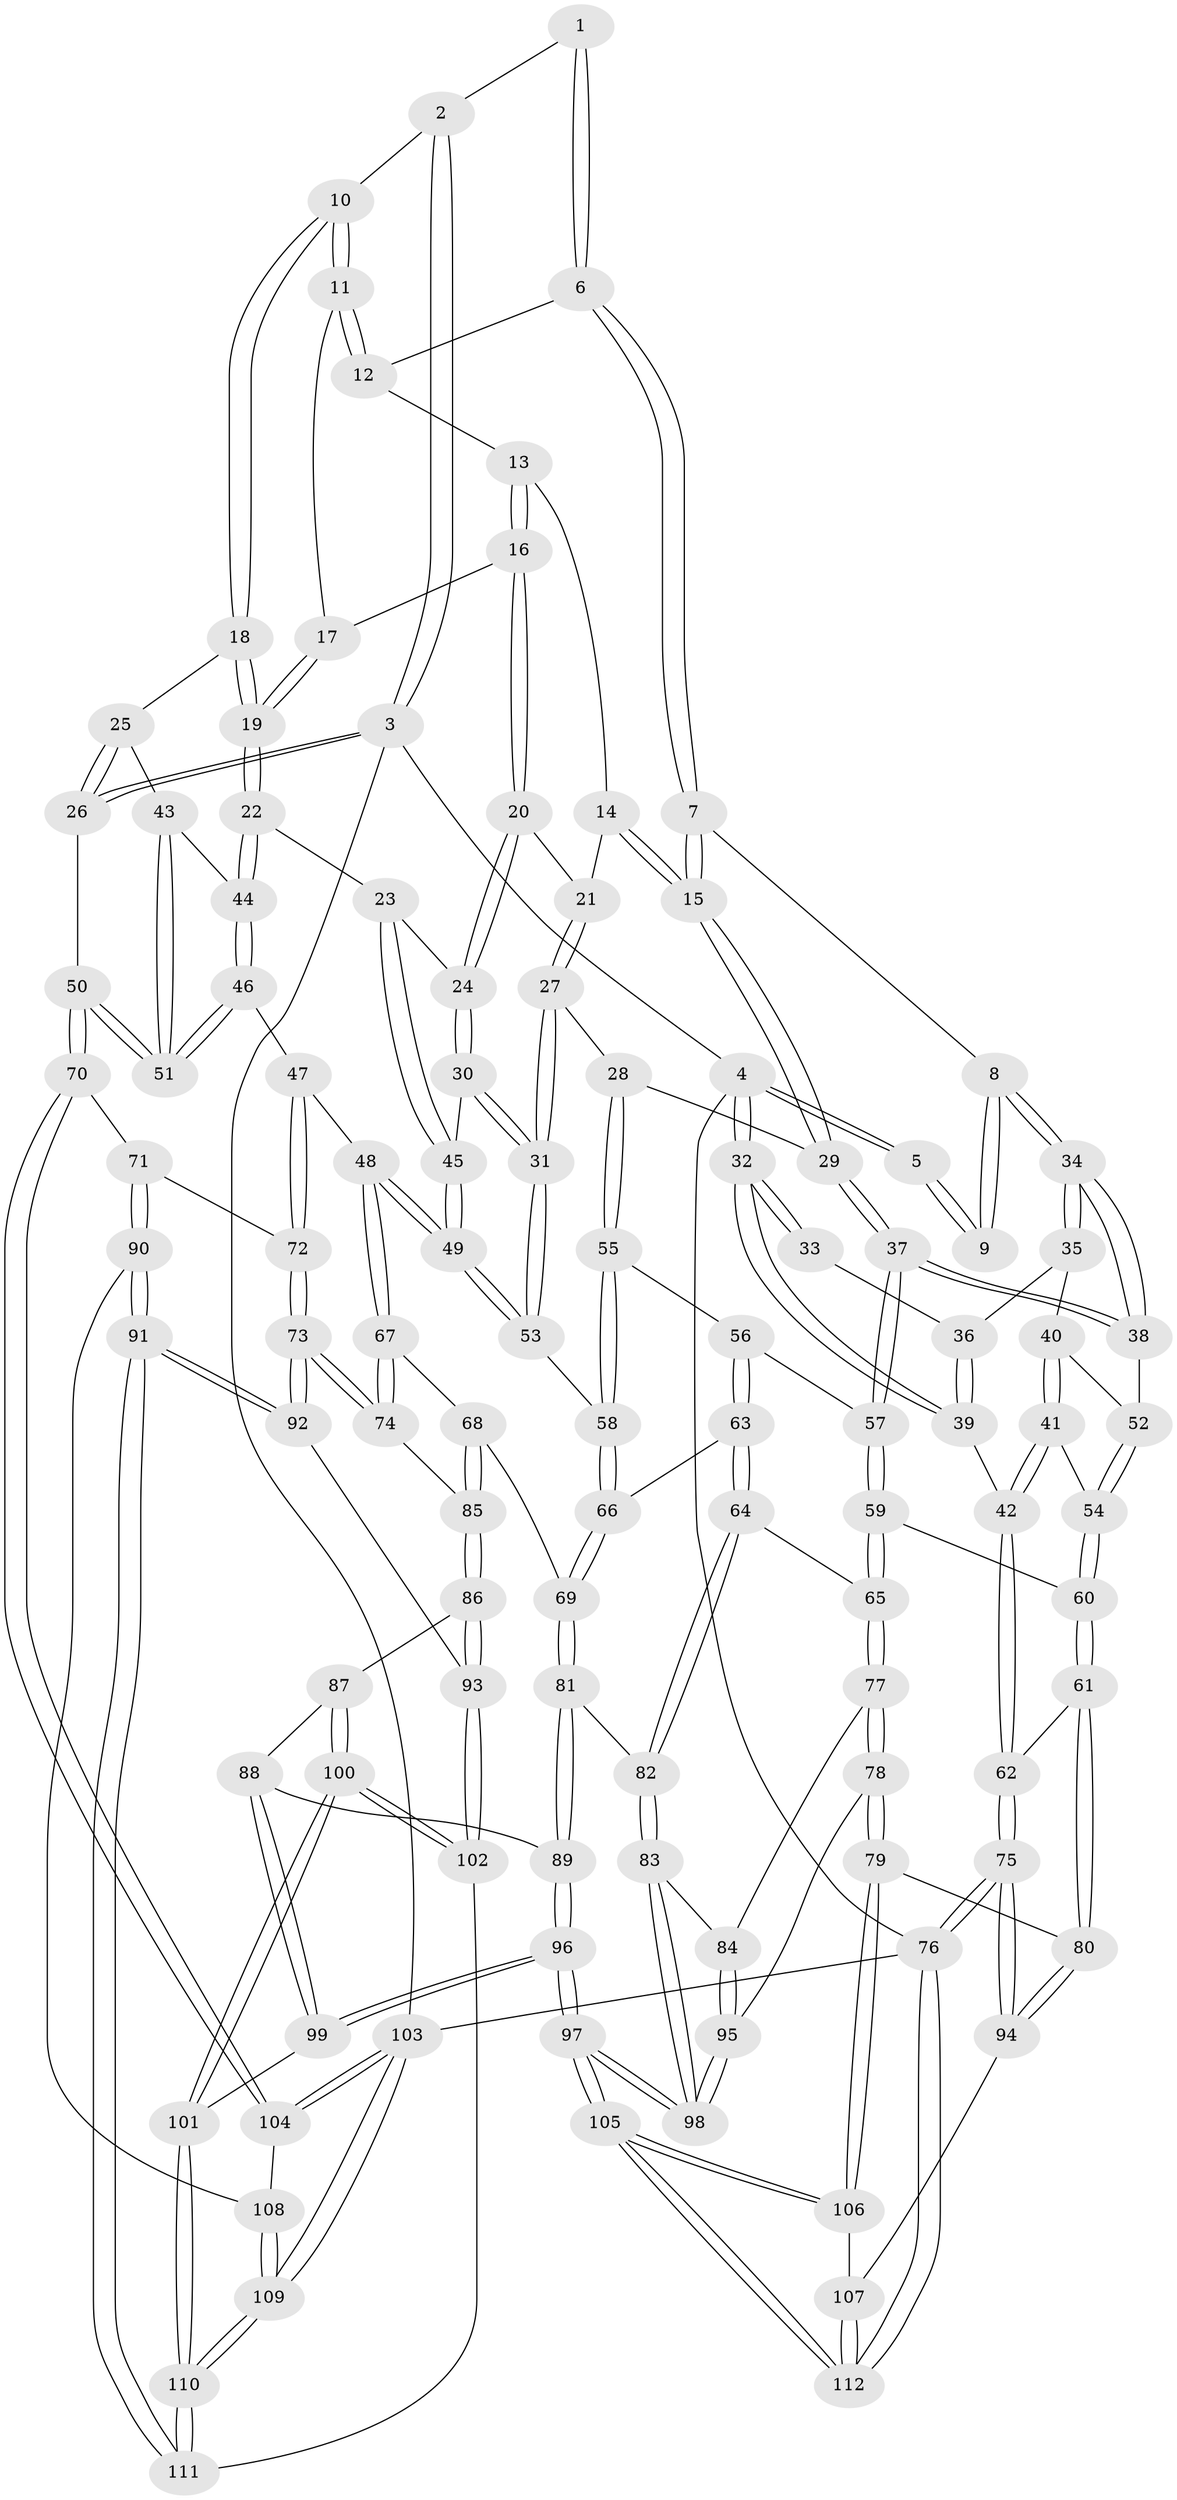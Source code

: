 // coarse degree distribution, {3: 0.1076923076923077, 4: 0.4461538461538462, 7: 0.015384615384615385, 6: 0.1076923076923077, 5: 0.3076923076923077, 2: 0.015384615384615385}
// Generated by graph-tools (version 1.1) at 2025/42/03/06/25 10:42:28]
// undirected, 112 vertices, 277 edges
graph export_dot {
graph [start="1"]
  node [color=gray90,style=filled];
  1 [pos="+0.50708416119924+0"];
  2 [pos="+0.7592833287427666+0"];
  3 [pos="+1+0"];
  4 [pos="+0+0"];
  5 [pos="+0.15866252127393657+0"];
  6 [pos="+0.5017450555397551+0"];
  7 [pos="+0.3555924050055737+0.15221480405593388"];
  8 [pos="+0.27573550453843576+0.18633856454032835"];
  9 [pos="+0.2040112301326588+0.16183023375679992"];
  10 [pos="+0.8489249670334803+0.1165704530183937"];
  11 [pos="+0.7533553187990557+0.13490157860716293"];
  12 [pos="+0.5512959941217351+0.0279024211982576"];
  13 [pos="+0.5674298067463311+0.09234560700061532"];
  14 [pos="+0.564630309068775+0.1856263451185939"];
  15 [pos="+0.4856565927603969+0.2921622107003364"];
  16 [pos="+0.6866501471147884+0.20095097028598305"];
  17 [pos="+0.6967752050373017+0.1952550013107808"];
  18 [pos="+0.9258953336046973+0.18757525775188558"];
  19 [pos="+0.8260617272701043+0.2954782830498205"];
  20 [pos="+0.6736438816838954+0.22874747466498008"];
  21 [pos="+0.6250148258176682+0.24060329603616448"];
  22 [pos="+0.8193770610614803+0.3051794494516869"];
  23 [pos="+0.8056583883797768+0.31303290809648915"];
  24 [pos="+0.7123239648583546+0.30317588602765183"];
  25 [pos="+0.9792083853346096+0.19117447740418425"];
  26 [pos="+1+0.1288284560867357"];
  27 [pos="+0.571543176410483+0.3772423397111969"];
  28 [pos="+0.5554182763713721+0.37649950475626737"];
  29 [pos="+0.4959770136438168+0.3360043095352583"];
  30 [pos="+0.6138128653860604+0.37165209134834876"];
  31 [pos="+0.587399063070534+0.3831422663532993"];
  32 [pos="+0+0"];
  33 [pos="+0.19346830477356686+0.16433720152110665"];
  34 [pos="+0.28253901983488006+0.36650680592540547"];
  35 [pos="+0.14428874793686555+0.3243293446007661"];
  36 [pos="+0.0644978755043565+0.23110419723164208"];
  37 [pos="+0.3095634582700963+0.4166914186108061"];
  38 [pos="+0.2907444554275252+0.3961010368906529"];
  39 [pos="+0+0.2901771642606039"];
  40 [pos="+0.1344104490399805+0.4010557367853006"];
  41 [pos="+0+0.4491250217879367"];
  42 [pos="+0+0.4240868282002082"];
  43 [pos="+0.9516562222172366+0.3929488900954635"];
  44 [pos="+0.8709078780749758+0.39175849764727083"];
  45 [pos="+0.7696436593990008+0.3978463748867165"];
  46 [pos="+0.8719668419336379+0.5333859760148997"];
  47 [pos="+0.7800949221301027+0.5528980167062555"];
  48 [pos="+0.7581668156948248+0.5488926106955917"];
  49 [pos="+0.7567991911699422+0.5479441654417951"];
  50 [pos="+1+0.6272859540497232"];
  51 [pos="+1+0.5544330094916394"];
  52 [pos="+0.20661885761961904+0.412358203110508"];
  53 [pos="+0.6934749784729948+0.5362326162360346"];
  54 [pos="+0.1175312258385828+0.5235486477976771"];
  55 [pos="+0.4701797134438638+0.5508065227737855"];
  56 [pos="+0.4672923162269463+0.5516582361070332"];
  57 [pos="+0.3130882900133523+0.4437049283125034"];
  58 [pos="+0.587993591921683+0.5980429037806829"];
  59 [pos="+0.2315622332309911+0.6034253446892753"];
  60 [pos="+0.2114586695559777+0.6104699427535238"];
  61 [pos="+0.1262025289577521+0.730423563528517"];
  62 [pos="+0+0.6193459116519106"];
  63 [pos="+0.40548424892210905+0.6622547120585932"];
  64 [pos="+0.3865839860228647+0.6816813984020168"];
  65 [pos="+0.3762232051336792+0.6829572276620411"];
  66 [pos="+0.5821706540506218+0.6915918859284516"];
  67 [pos="+0.7173320361014339+0.6860950058597787"];
  68 [pos="+0.5940233886349974+0.723811868976857"];
  69 [pos="+0.5904885617681127+0.7223942363513745"];
  70 [pos="+1+0.6334891493051839"];
  71 [pos="+0.9542518870757326+0.7388496464494834"];
  72 [pos="+0.857561069146153+0.7476048533385001"];
  73 [pos="+0.7993189547060164+0.7978325033745057"];
  74 [pos="+0.7567039770326635+0.7760844927547232"];
  75 [pos="+0+1"];
  76 [pos="+0+1"];
  77 [pos="+0.3481244506341818+0.7319419658198999"];
  78 [pos="+0.17812833503374648+0.8209666492021854"];
  79 [pos="+0.17430891049709363+0.8208399350968735"];
  80 [pos="+0.149585267393946+0.810201665070832"];
  81 [pos="+0.4999506256339601+0.804546257168068"];
  82 [pos="+0.4882585676966376+0.8047607294710593"];
  83 [pos="+0.4639701547590448+0.8309003803402051"];
  84 [pos="+0.34636606979684725+0.8401993933577414"];
  85 [pos="+0.6595503771204881+0.7966454156451563"];
  86 [pos="+0.6435756433566325+0.8627717346204424"];
  87 [pos="+0.626732886759822+0.8715583935869712"];
  88 [pos="+0.5718125436563588+0.8696375291101336"];
  89 [pos="+0.5294591421577833+0.8361098775998944"];
  90 [pos="+0.9131754529627568+0.9059364501182862"];
  91 [pos="+0.8041144349216064+0.8972863110803513"];
  92 [pos="+0.8028612256248141+0.8955696020796391"];
  93 [pos="+0.7156984522902488+0.9024103682784537"];
  94 [pos="+0.13590903171483779+0.8264050580428974"];
  95 [pos="+0.3207537442458143+0.8683574772607336"];
  96 [pos="+0.44067758276993246+1"];
  97 [pos="+0.4030989625745762+1"];
  98 [pos="+0.3952371061341838+1"];
  99 [pos="+0.47977699203718976+1"];
  100 [pos="+0.6257586580247582+1"];
  101 [pos="+0.4883654529591671+1"];
  102 [pos="+0.668839376178229+0.9723932617933235"];
  103 [pos="+1+1"];
  104 [pos="+1+0.7968898111954988"];
  105 [pos="+0.3855943432183644+1"];
  106 [pos="+0.2754238031765374+1"];
  107 [pos="+0.11688564348729695+0.9440131369385787"];
  108 [pos="+0.9264042110484405+0.914050768257401"];
  109 [pos="+1+1"];
  110 [pos="+0.8388166714883867+1"];
  111 [pos="+0.7986007400046335+0.9956469401515552"];
  112 [pos="+0+1"];
  1 -- 2;
  1 -- 6;
  1 -- 6;
  2 -- 3;
  2 -- 3;
  2 -- 10;
  3 -- 4;
  3 -- 26;
  3 -- 26;
  3 -- 103;
  4 -- 5;
  4 -- 5;
  4 -- 32;
  4 -- 32;
  4 -- 76;
  5 -- 9;
  5 -- 9;
  6 -- 7;
  6 -- 7;
  6 -- 12;
  7 -- 8;
  7 -- 15;
  7 -- 15;
  8 -- 9;
  8 -- 9;
  8 -- 34;
  8 -- 34;
  10 -- 11;
  10 -- 11;
  10 -- 18;
  10 -- 18;
  11 -- 12;
  11 -- 12;
  11 -- 17;
  12 -- 13;
  13 -- 14;
  13 -- 16;
  13 -- 16;
  14 -- 15;
  14 -- 15;
  14 -- 21;
  15 -- 29;
  15 -- 29;
  16 -- 17;
  16 -- 20;
  16 -- 20;
  17 -- 19;
  17 -- 19;
  18 -- 19;
  18 -- 19;
  18 -- 25;
  19 -- 22;
  19 -- 22;
  20 -- 21;
  20 -- 24;
  20 -- 24;
  21 -- 27;
  21 -- 27;
  22 -- 23;
  22 -- 44;
  22 -- 44;
  23 -- 24;
  23 -- 45;
  23 -- 45;
  24 -- 30;
  24 -- 30;
  25 -- 26;
  25 -- 26;
  25 -- 43;
  26 -- 50;
  27 -- 28;
  27 -- 31;
  27 -- 31;
  28 -- 29;
  28 -- 55;
  28 -- 55;
  29 -- 37;
  29 -- 37;
  30 -- 31;
  30 -- 31;
  30 -- 45;
  31 -- 53;
  31 -- 53;
  32 -- 33;
  32 -- 33;
  32 -- 39;
  32 -- 39;
  33 -- 36;
  34 -- 35;
  34 -- 35;
  34 -- 38;
  34 -- 38;
  35 -- 36;
  35 -- 40;
  36 -- 39;
  36 -- 39;
  37 -- 38;
  37 -- 38;
  37 -- 57;
  37 -- 57;
  38 -- 52;
  39 -- 42;
  40 -- 41;
  40 -- 41;
  40 -- 52;
  41 -- 42;
  41 -- 42;
  41 -- 54;
  42 -- 62;
  42 -- 62;
  43 -- 44;
  43 -- 51;
  43 -- 51;
  44 -- 46;
  44 -- 46;
  45 -- 49;
  45 -- 49;
  46 -- 47;
  46 -- 51;
  46 -- 51;
  47 -- 48;
  47 -- 72;
  47 -- 72;
  48 -- 49;
  48 -- 49;
  48 -- 67;
  48 -- 67;
  49 -- 53;
  49 -- 53;
  50 -- 51;
  50 -- 51;
  50 -- 70;
  50 -- 70;
  52 -- 54;
  52 -- 54;
  53 -- 58;
  54 -- 60;
  54 -- 60;
  55 -- 56;
  55 -- 58;
  55 -- 58;
  56 -- 57;
  56 -- 63;
  56 -- 63;
  57 -- 59;
  57 -- 59;
  58 -- 66;
  58 -- 66;
  59 -- 60;
  59 -- 65;
  59 -- 65;
  60 -- 61;
  60 -- 61;
  61 -- 62;
  61 -- 80;
  61 -- 80;
  62 -- 75;
  62 -- 75;
  63 -- 64;
  63 -- 64;
  63 -- 66;
  64 -- 65;
  64 -- 82;
  64 -- 82;
  65 -- 77;
  65 -- 77;
  66 -- 69;
  66 -- 69;
  67 -- 68;
  67 -- 74;
  67 -- 74;
  68 -- 69;
  68 -- 85;
  68 -- 85;
  69 -- 81;
  69 -- 81;
  70 -- 71;
  70 -- 104;
  70 -- 104;
  71 -- 72;
  71 -- 90;
  71 -- 90;
  72 -- 73;
  72 -- 73;
  73 -- 74;
  73 -- 74;
  73 -- 92;
  73 -- 92;
  74 -- 85;
  75 -- 76;
  75 -- 76;
  75 -- 94;
  75 -- 94;
  76 -- 112;
  76 -- 112;
  76 -- 103;
  77 -- 78;
  77 -- 78;
  77 -- 84;
  78 -- 79;
  78 -- 79;
  78 -- 95;
  79 -- 80;
  79 -- 106;
  79 -- 106;
  80 -- 94;
  80 -- 94;
  81 -- 82;
  81 -- 89;
  81 -- 89;
  82 -- 83;
  82 -- 83;
  83 -- 84;
  83 -- 98;
  83 -- 98;
  84 -- 95;
  84 -- 95;
  85 -- 86;
  85 -- 86;
  86 -- 87;
  86 -- 93;
  86 -- 93;
  87 -- 88;
  87 -- 100;
  87 -- 100;
  88 -- 89;
  88 -- 99;
  88 -- 99;
  89 -- 96;
  89 -- 96;
  90 -- 91;
  90 -- 91;
  90 -- 108;
  91 -- 92;
  91 -- 92;
  91 -- 111;
  91 -- 111;
  92 -- 93;
  93 -- 102;
  93 -- 102;
  94 -- 107;
  95 -- 98;
  95 -- 98;
  96 -- 97;
  96 -- 97;
  96 -- 99;
  96 -- 99;
  97 -- 98;
  97 -- 98;
  97 -- 105;
  97 -- 105;
  99 -- 101;
  100 -- 101;
  100 -- 101;
  100 -- 102;
  100 -- 102;
  101 -- 110;
  101 -- 110;
  102 -- 111;
  103 -- 104;
  103 -- 104;
  103 -- 109;
  103 -- 109;
  104 -- 108;
  105 -- 106;
  105 -- 106;
  105 -- 112;
  105 -- 112;
  106 -- 107;
  107 -- 112;
  107 -- 112;
  108 -- 109;
  108 -- 109;
  109 -- 110;
  109 -- 110;
  110 -- 111;
  110 -- 111;
}
